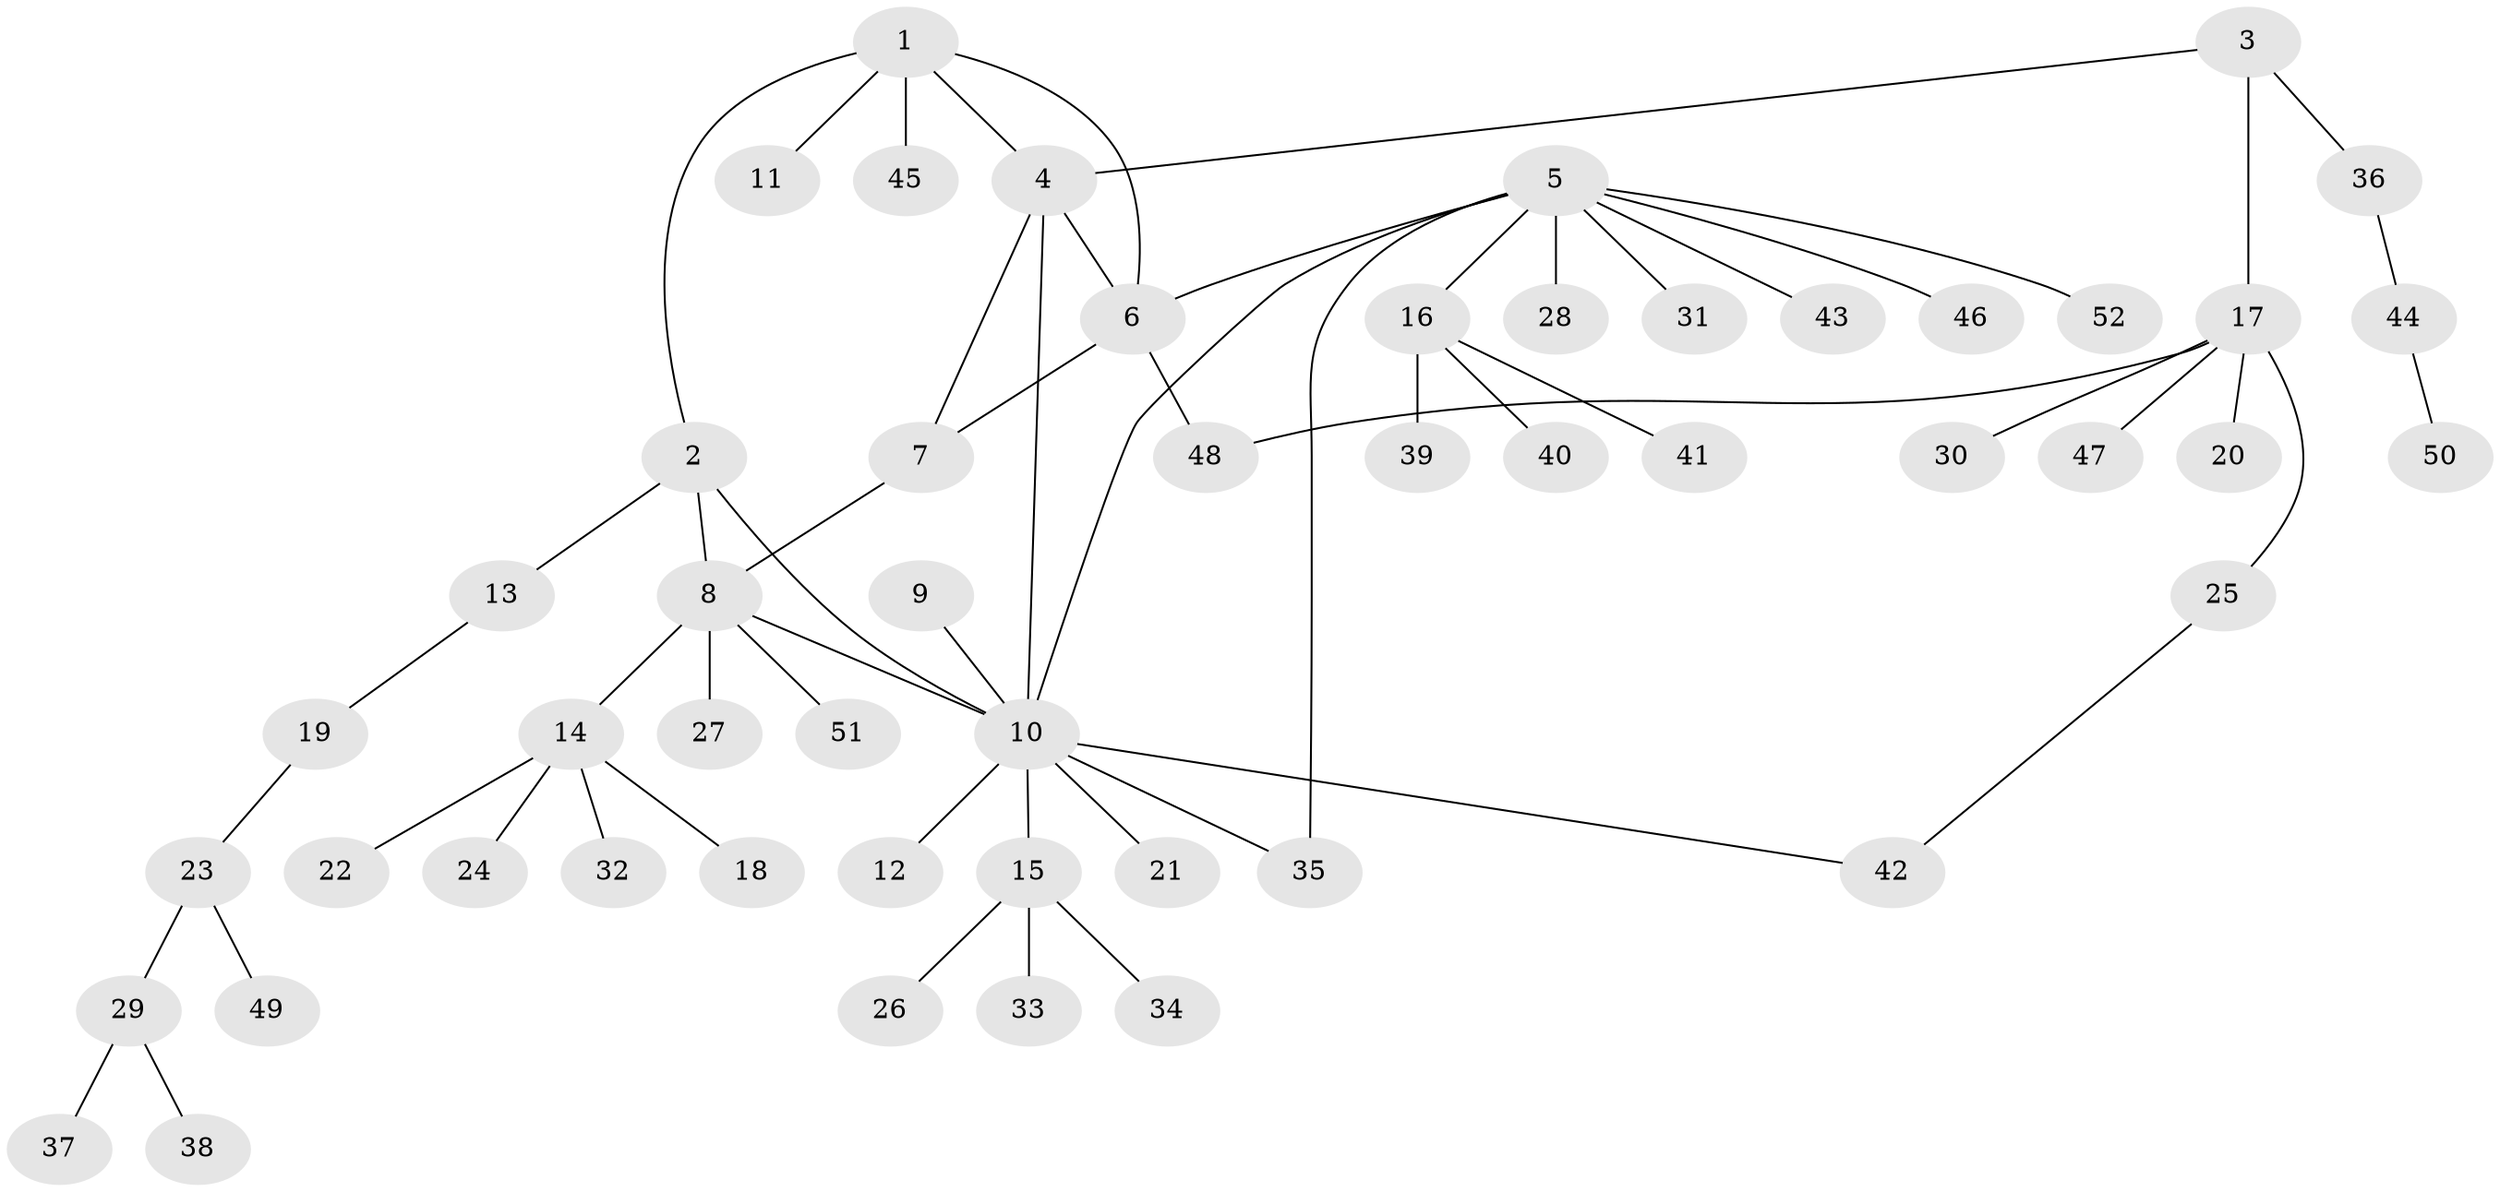 // coarse degree distribution, {4: 0.05555555555555555, 2: 0.16666666666666666, 7: 0.027777777777777776, 1: 0.6388888888888888, 14: 0.027777777777777776, 3: 0.05555555555555555, 6: 0.027777777777777776}
// Generated by graph-tools (version 1.1) at 2025/59/03/04/25 21:59:10]
// undirected, 52 vertices, 60 edges
graph export_dot {
graph [start="1"]
  node [color=gray90,style=filled];
  1;
  2;
  3;
  4;
  5;
  6;
  7;
  8;
  9;
  10;
  11;
  12;
  13;
  14;
  15;
  16;
  17;
  18;
  19;
  20;
  21;
  22;
  23;
  24;
  25;
  26;
  27;
  28;
  29;
  30;
  31;
  32;
  33;
  34;
  35;
  36;
  37;
  38;
  39;
  40;
  41;
  42;
  43;
  44;
  45;
  46;
  47;
  48;
  49;
  50;
  51;
  52;
  1 -- 2;
  1 -- 4;
  1 -- 6;
  1 -- 11;
  1 -- 45;
  2 -- 8;
  2 -- 10;
  2 -- 13;
  3 -- 4;
  3 -- 17;
  3 -- 36;
  4 -- 6;
  4 -- 7;
  4 -- 10;
  5 -- 6;
  5 -- 10;
  5 -- 16;
  5 -- 28;
  5 -- 31;
  5 -- 35;
  5 -- 43;
  5 -- 46;
  5 -- 52;
  6 -- 7;
  6 -- 48;
  7 -- 8;
  8 -- 10;
  8 -- 14;
  8 -- 27;
  8 -- 51;
  9 -- 10;
  10 -- 12;
  10 -- 15;
  10 -- 21;
  10 -- 35;
  10 -- 42;
  13 -- 19;
  14 -- 18;
  14 -- 22;
  14 -- 24;
  14 -- 32;
  15 -- 26;
  15 -- 33;
  15 -- 34;
  16 -- 39;
  16 -- 40;
  16 -- 41;
  17 -- 20;
  17 -- 25;
  17 -- 30;
  17 -- 47;
  17 -- 48;
  19 -- 23;
  23 -- 29;
  23 -- 49;
  25 -- 42;
  29 -- 37;
  29 -- 38;
  36 -- 44;
  44 -- 50;
}
